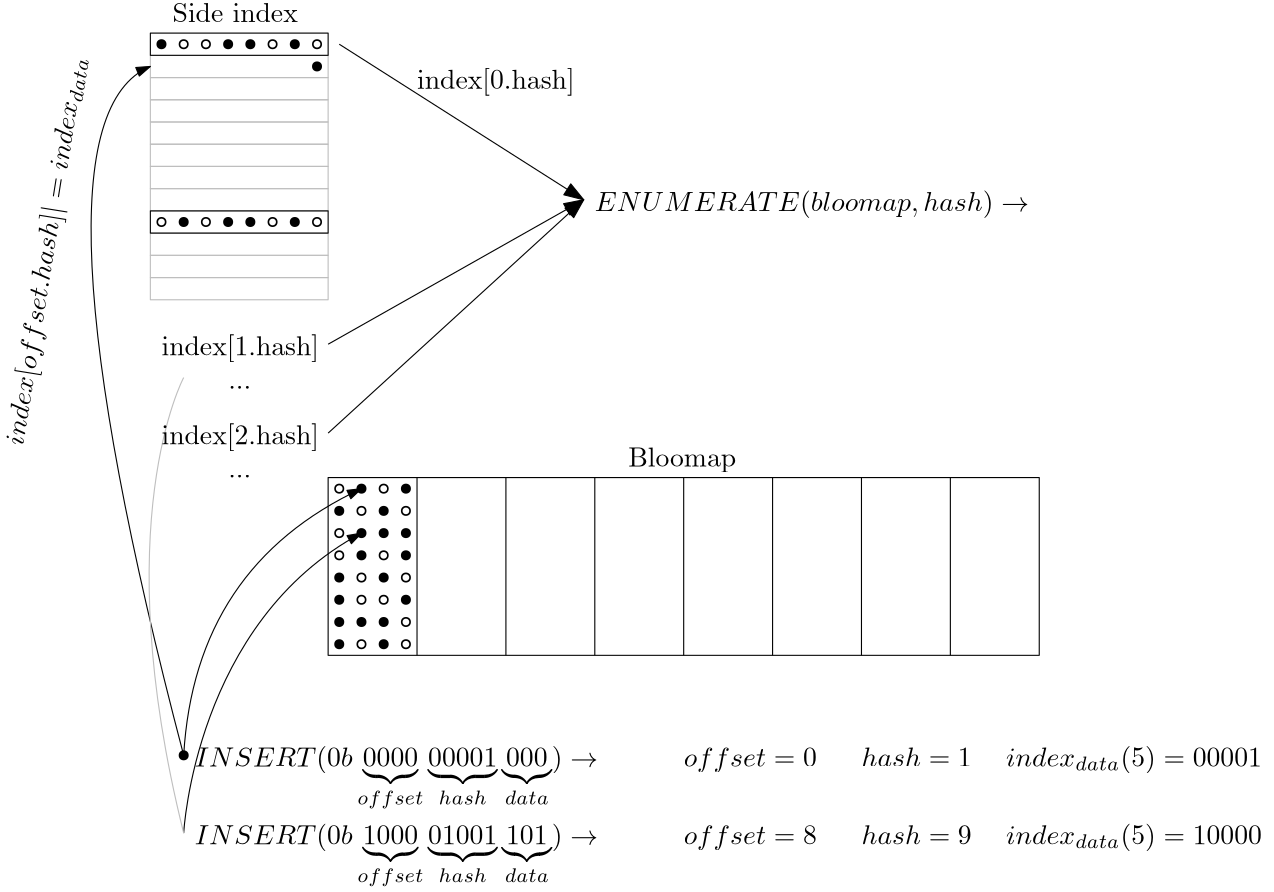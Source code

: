 <?xml version="1.0"?>
<!DOCTYPE ipe SYSTEM "ipe.dtd">
<ipe version="70107" creator="Ipe 7.2.4">
<info created="D:20161215145909" modified="D:20161215165910"/>
<ipestyle name="basic">
<symbol name="arrow/arc(spx)">
<path stroke="sym-stroke" fill="sym-stroke" pen="sym-pen">
0 0 m
-1 0.333 l
-1 -0.333 l
h
</path>
</symbol>
<symbol name="arrow/farc(spx)">
<path stroke="sym-stroke" fill="white" pen="sym-pen">
0 0 m
-1 0.333 l
-1 -0.333 l
h
</path>
</symbol>
<symbol name="arrow/ptarc(spx)">
<path stroke="sym-stroke" fill="sym-stroke" pen="sym-pen">
0 0 m
-1 0.333 l
-0.8 0 l
-1 -0.333 l
h
</path>
</symbol>
<symbol name="arrow/fptarc(spx)">
<path stroke="sym-stroke" fill="white" pen="sym-pen">
0 0 m
-1 0.333 l
-0.8 0 l
-1 -0.333 l
h
</path>
</symbol>
<symbol name="mark/circle(sx)" transformations="translations">
<path fill="sym-stroke">
0.6 0 0 0.6 0 0 e
0.4 0 0 0.4 0 0 e
</path>
</symbol>
<symbol name="mark/disk(sx)" transformations="translations">
<path fill="sym-stroke">
0.6 0 0 0.6 0 0 e
</path>
</symbol>
<symbol name="mark/fdisk(sfx)" transformations="translations">
<group>
<path fill="sym-fill">
0.5 0 0 0.5 0 0 e
</path>
<path fill="sym-stroke" fillrule="eofill">
0.6 0 0 0.6 0 0 e
0.4 0 0 0.4 0 0 e
</path>
</group>
</symbol>
<symbol name="mark/box(sx)" transformations="translations">
<path fill="sym-stroke" fillrule="eofill">
-0.6 -0.6 m
0.6 -0.6 l
0.6 0.6 l
-0.6 0.6 l
h
-0.4 -0.4 m
0.4 -0.4 l
0.4 0.4 l
-0.4 0.4 l
h
</path>
</symbol>
<symbol name="mark/square(sx)" transformations="translations">
<path fill="sym-stroke">
-0.6 -0.6 m
0.6 -0.6 l
0.6 0.6 l
-0.6 0.6 l
h
</path>
</symbol>
<symbol name="mark/fsquare(sfx)" transformations="translations">
<group>
<path fill="sym-fill">
-0.5 -0.5 m
0.5 -0.5 l
0.5 0.5 l
-0.5 0.5 l
h
</path>
<path fill="sym-stroke" fillrule="eofill">
-0.6 -0.6 m
0.6 -0.6 l
0.6 0.6 l
-0.6 0.6 l
h
-0.4 -0.4 m
0.4 -0.4 l
0.4 0.4 l
-0.4 0.4 l
h
</path>
</group>
</symbol>
<symbol name="mark/cross(sx)" transformations="translations">
<group>
<path fill="sym-stroke">
-0.43 -0.57 m
0.57 0.43 l
0.43 0.57 l
-0.57 -0.43 l
h
</path>
<path fill="sym-stroke">
-0.43 0.57 m
0.57 -0.43 l
0.43 -0.57 l
-0.57 0.43 l
h
</path>
</group>
</symbol>
<symbol name="arrow/fnormal(spx)">
<path stroke="sym-stroke" fill="white" pen="sym-pen">
0 0 m
-1 0.333 l
-1 -0.333 l
h
</path>
</symbol>
<symbol name="arrow/pointed(spx)">
<path stroke="sym-stroke" fill="sym-stroke" pen="sym-pen">
0 0 m
-1 0.333 l
-0.8 0 l
-1 -0.333 l
h
</path>
</symbol>
<symbol name="arrow/fpointed(spx)">
<path stroke="sym-stroke" fill="white" pen="sym-pen">
0 0 m
-1 0.333 l
-0.8 0 l
-1 -0.333 l
h
</path>
</symbol>
<symbol name="arrow/linear(spx)">
<path stroke="sym-stroke" pen="sym-pen">
-1 0.333 m
0 0 l
-1 -0.333 l
</path>
</symbol>
<symbol name="arrow/fdouble(spx)">
<path stroke="sym-stroke" fill="white" pen="sym-pen">
0 0 m
-1 0.333 l
-1 -0.333 l
h
-1 0 m
-2 0.333 l
-2 -0.333 l
h
</path>
</symbol>
<symbol name="arrow/double(spx)">
<path stroke="sym-stroke" fill="sym-stroke" pen="sym-pen">
0 0 m
-1 0.333 l
-1 -0.333 l
h
-1 0 m
-2 0.333 l
-2 -0.333 l
h
</path>
</symbol>
<pen name="heavier" value="0.8"/>
<pen name="fat" value="1.2"/>
<pen name="ultrafat" value="2"/>
<symbolsize name="large" value="5"/>
<symbolsize name="small" value="2"/>
<symbolsize name="tiny" value="1.1"/>
<arrowsize name="large" value="10"/>
<arrowsize name="small" value="5"/>
<arrowsize name="tiny" value="3"/>
<color name="red" value="1 0 0"/>
<color name="green" value="0 1 0"/>
<color name="blue" value="0 0 1"/>
<color name="yellow" value="1 1 0"/>
<color name="orange" value="1 0.647 0"/>
<color name="gold" value="1 0.843 0"/>
<color name="purple" value="0.627 0.125 0.941"/>
<color name="gray" value="0.745"/>
<color name="brown" value="0.647 0.165 0.165"/>
<color name="navy" value="0 0 0.502"/>
<color name="pink" value="1 0.753 0.796"/>
<color name="seagreen" value="0.18 0.545 0.341"/>
<color name="turquoise" value="0.251 0.878 0.816"/>
<color name="violet" value="0.933 0.51 0.933"/>
<color name="darkblue" value="0 0 0.545"/>
<color name="darkcyan" value="0 0.545 0.545"/>
<color name="darkgray" value="0.663"/>
<color name="darkgreen" value="0 0.392 0"/>
<color name="darkmagenta" value="0.545 0 0.545"/>
<color name="darkorange" value="1 0.549 0"/>
<color name="darkred" value="0.545 0 0"/>
<color name="lightblue" value="0.678 0.847 0.902"/>
<color name="lightcyan" value="0.878 1 1"/>
<color name="lightgray" value="0.827"/>
<color name="lightgreen" value="0.565 0.933 0.565"/>
<color name="lightyellow" value="1 1 0.878"/>
<dashstyle name="dashed" value="[4] 0"/>
<dashstyle name="dotted" value="[1 3] 0"/>
<dashstyle name="dash dotted" value="[4 2 1 2] 0"/>
<dashstyle name="dash dot dotted" value="[4 2 1 2 1 2] 0"/>
<textsize name="large" value="\large"/>
<textsize name="Large" value="\Large"/>
<textsize name="LARGE" value="\LARGE"/>
<textsize name="huge" value="\huge"/>
<textsize name="Huge" value="\Huge"/>
<textsize name="small" value="\small"/>
<textsize name="footnote" value="\footnotesize"/>
<textsize name="tiny" value="\tiny"/>
<textstyle name="center" begin="\begin{center}" end="\end{center}"/>
<textstyle name="itemize" begin="\begin{itemize}" end="\end{itemize}"/>
<textstyle name="item" begin="\begin{itemize}\item{}" end="\end{itemize}"/>
<gridsize name="4 pts" value="4"/>
<gridsize name="8 pts (~3 mm)" value="8"/>
<gridsize name="16 pts (~6 mm)" value="16"/>
<gridsize name="32 pts (~12 mm)" value="32"/>
<gridsize name="10 pts (~3.5 mm)" value="10"/>
<gridsize name="20 pts (~7 mm)" value="20"/>
<gridsize name="14 pts (~5 mm)" value="14"/>
<gridsize name="28 pts (~10 mm)" value="28"/>
<gridsize name="56 pts (~20 mm)" value="56"/>
<anglesize name="90 deg" value="90"/>
<anglesize name="60 deg" value="60"/>
<anglesize name="45 deg" value="45"/>
<anglesize name="30 deg" value="30"/>
<anglesize name="22.5 deg" value="22.5"/>
<opacity name="10%" value="0.1"/>
<opacity name="30%" value="0.3"/>
<opacity name="50%" value="0.5"/>
<opacity name="75%" value="0.75"/>
<tiling name="falling" angle="-60" step="4" width="1"/>
<tiling name="rising" angle="30" step="4" width="1"/>
</ipestyle>
<page>
<layer name="alpha"/>
<view layers="alpha" active="alpha"/>
<text layer="alpha" matrix="1 0 0 1 76 -28" transformations="translations" pos="224 672" stroke="black" type="label" width="38.882" height="6.926" depth="1.93" valign="baseline">Bloomap</text>
<path stroke="black">
192 640 m
192 576 l
448 576 l
448 640 l
h
</path>
<path stroke="black">
256 640 m
256 576 l
</path>
<path stroke="black">
320 640 m
320 576 l
</path>
<path stroke="black">
384 640 m
384 576 l
</path>
<path stroke="black">
224 640 m
224 576 l
</path>
<path stroke="black">
288 640 m
288 576 l
</path>
<path stroke="black">
352 640 m
352 576 l
</path>
<path stroke="black">
416 640 m
416 576 l
</path>
<path stroke="gray">
128 792 m
128 784 l
192 784 l
192 792 l
h
</path>
<path stroke="gray">
192 784 m
192 776 l
128 776 l
128 784 l
h
</path>
<path stroke="gray">
128 776 m
128 768 l
192 768 l
192 776 l
h
</path>
<path stroke="gray">
192 768 m
192 760 l
128 760 l
128 768 l
h
</path>
<path stroke="gray">
128 760 m
128 752 l
192 752 l
192 760 l
h
</path>
<path stroke="gray">
192 752 m
192 744 l
128 744 l
128 752 l
h
</path>
<path stroke="gray">
128 744 m
128 736 l
192 736 l
192 744 l
h
</path>
<path matrix="1 0 0 1 0 -64" stroke="gray">
128 792 m
128 784 l
192 784 l
192 792 l
h
</path>
<path matrix="1 0 0 1 0 -64" stroke="gray">
192 784 m
192 776 l
128 776 l
128 784 l
h
</path>
<path matrix="1 0 0 1 0 -64" stroke="gray">
128 776 m
128 768 l
192 768 l
192 776 l
h
</path>
<path stroke="black">
128 800 m
128 792 l
192 792 l
192 800 l
h
</path>
<path stroke="black">
128 736 m
128 728 l
192 728 l
192 736 l
h
</path>
<text matrix="1 0 0 1 8 -4" transformations="translations" pos="128 808" stroke="black" type="label" width="45.109" height="6.918" depth="0" valign="baseline">Side index</text>
<use name="mark/disk(sx)" pos="132 796" size="normal" stroke="black"/>
<use name="mark/disk(sx)" pos="156 796" size="normal" stroke="black"/>
<use name="mark/disk(sx)" pos="164 796" size="normal" stroke="black"/>
<use name="mark/disk(sx)" pos="180 796" size="normal" stroke="black"/>
<use name="mark/disk(sx)" pos="140 732" size="normal" stroke="black"/>
<use name="mark/disk(sx)" pos="156 732" size="normal" stroke="black"/>
<use name="mark/disk(sx)" pos="164 732" size="normal" stroke="black"/>
<use name="mark/disk(sx)" pos="180 732" size="normal" stroke="black"/>
<use name="mark/circle(sx)" pos="188 732" size="normal" stroke="black"/>
<use name="mark/circle(sx)" pos="140 796" size="normal" stroke="black"/>
<use name="mark/circle(sx)" pos="148 796" size="normal" stroke="black"/>
<use name="mark/circle(sx)" pos="172 796" size="normal" stroke="black"/>
<use name="mark/circle(sx)" pos="188 796" size="normal" stroke="black"/>
<use name="mark/circle(sx)" pos="132 732" size="normal" stroke="black"/>
<use name="mark/circle(sx)" pos="148 732" size="normal" stroke="black"/>
<use name="mark/circle(sx)" pos="172 732" size="normal" stroke="black"/>
<use matrix="1 0 0 1 64 -96" name="mark/disk(sx)" pos="140 732" size="normal" stroke="black"/>
<use matrix="1 0 0 1 64 -96" name="mark/disk(sx)" pos="156 732" size="normal" stroke="black"/>
<use matrix="1 0 0 1 64 -96" name="mark/circle(sx)" pos="132 732" size="normal" stroke="black"/>
<use matrix="1 0 0 1 64 -96" name="mark/circle(sx)" pos="148 732" size="normal" stroke="black"/>
<use matrix="1 0 0 1 32 -104" name="mark/disk(sx)" pos="164 732" size="normal" stroke="black"/>
<use matrix="1 0 0 1 32 -104" name="mark/disk(sx)" pos="180 732" size="normal" stroke="black"/>
<use matrix="1 0 0 1 32 -104" name="mark/circle(sx)" pos="188 732" size="normal" stroke="black"/>
<use matrix="1 0 0 1 32 -104" name="mark/circle(sx)" pos="172 732" size="normal" stroke="black"/>
<use matrix="1 0 0 1 64 -120" name="mark/disk(sx)" pos="140 732" size="normal" stroke="black"/>
<use matrix="1 0 0 1 64 -120" name="mark/disk(sx)" pos="156 732" size="normal" stroke="black"/>
<use matrix="1 0 0 1 64 -120" name="mark/circle(sx)" pos="132 732" size="normal" stroke="black"/>
<use matrix="1 0 0 1 64 -120" name="mark/circle(sx)" pos="148 732" size="normal" stroke="black"/>
<use matrix="1 0 0 1 32 -128" name="mark/disk(sx)" pos="164 732" size="normal" stroke="black"/>
<use matrix="1 0 0 1 32 -128" name="mark/disk(sx)" pos="180 732" size="normal" stroke="black"/>
<use matrix="1 0 0 1 32 -128" name="mark/circle(sx)" pos="188 732" size="normal" stroke="black"/>
<use matrix="1 0 0 1 32 -128" name="mark/circle(sx)" pos="172 732" size="normal" stroke="black"/>
<use name="mark/circle(sx)" pos="196 620" size="normal" stroke="black"/>
<use name="mark/disk(sx)" pos="204 620" size="normal" stroke="black"/>
<use name="mark/circle(sx)" pos="212 596" size="normal" stroke="black"/>
<use name="mark/circle(sx)" pos="220 588" size="normal" stroke="black"/>
<use name="mark/circle(sx)" pos="220 580" size="normal" stroke="black"/>
<use name="mark/circle(sx)" pos="204 596" size="normal" stroke="black"/>
<use name="mark/circle(sx)" pos="204 580" size="normal" stroke="black"/>
<use name="mark/disk(sx)" pos="196 588" size="normal" stroke="black"/>
<use name="mark/disk(sx)" pos="212 620" size="normal" stroke="black"/>
<use name="mark/disk(sx)" pos="220 620" size="normal" stroke="black"/>
<use name="mark/disk(sx)" pos="220 596" size="normal" stroke="black"/>
<use name="mark/disk(sx)" pos="212 588" size="normal" stroke="black"/>
<use name="mark/disk(sx)" pos="212 580" size="normal" stroke="black"/>
<use name="mark/disk(sx)" pos="204 588" size="normal" stroke="black"/>
<use name="mark/disk(sx)" pos="196 596" size="normal" stroke="black"/>
<use name="mark/disk(sx)" pos="196 580" size="normal" stroke="black"/>
<text matrix="1 0 0 1 -56 0" transformations="translations" pos="200 536" stroke="black" type="label" width="145.083" height="7.461" depth="16.04" valign="baseline">$INSERT(0b\underbrace{0000}_{offset}\underbrace{00001}_{hash}\underbrace{000}_{data}) \to$</text>
<text matrix="1 0 0 1 32 -4" transformations="translations" pos="288 540" stroke="black" type="label" width="47.9" height="6.926" depth="1.93" valign="baseline">$offset = 0$</text>
<text matrix="1 0 0 1 92 20" transformations="translations" pos="292 516" stroke="black" type="label" width="43.002" height="6.918" depth="0" valign="baseline">$hash=1$
</text>
<text matrix="1 0 0 1 144 28" transformations="translations" pos="292 508" stroke="black" type="label" width="95.469" height="7.473" depth="2.49" valign="baseline">$index_{data}(5) = 00001$
</text>
<text matrix="1 0 0 1 -56 -28" transformations="translations" pos="200 536" stroke="black" type="label" width="145.083" height="7.461" depth="16.04" valign="baseline">$INSERT(0b\underbrace{1000}_{offset}\underbrace{01001}_{hash}\underbrace{101}_{data}) \to$</text>
<text matrix="1 0 0 1 32 -32" transformations="translations" pos="288 540" stroke="black" type="label" width="47.9" height="6.926" depth="1.93" valign="baseline">$offset = 8$</text>
<text matrix="1 0 0 1 92 -8" transformations="translations" pos="292 516" stroke="black" type="label" width="43.002" height="6.918" depth="0" valign="baseline">$hash=9$
</text>
<text matrix="1 0 0 1 144 0" transformations="translations" pos="292 508" stroke="black" type="label" width="95.469" height="7.473" depth="2.49" valign="baseline">$index_{data}(5) = 10000$
</text>
<path stroke="black" rarrow="normal/small">
204 636 m
144 608
140 540 c
</path>
<path stroke="black" arrow="normal/small">
140 540 m
80 768
128 788 c
</path>
<use name="mark/disk(sx)" pos="140 540" size="normal" stroke="black"/>
<use name="mark/disk(sx)" pos="188 788" size="normal" stroke="black"/>
<path stroke="black" rarrow="normal/small">
204 620 m
144 588
140 512
140 512 c
</path>
<path stroke="gray">
140 512 m
112 624
140 676
140 676 c
</path>
<text matrix="0.157533 0.987514 -0.987514 0.157533 752.04 508.082" pos="36 684" stroke="black" type="label" width="141.563" height="7.473" depth="2.49" valign="baseline">$index[offset . hash] |= index_{data}$</text>
<text transformations="translations" pos="288 736" stroke="black" type="label" width="156.287" height="7.473" depth="2.49" valign="baseline">$ENUMERATE(bloomap,hash) \to $</text>
<path stroke="black" arrow="normal/normal">
196 796 m
284 740 l
</path>
<text matrix="1 0 0 1 -80 0" transformations="translations" pos="212 684" stroke="black" type="label" width="56.787" height="7.473" depth="2.49" valign="baseline">index[1.hash]</text>
<text matrix="1 0 0 1 12 96" transformations="translations" pos="212 684" stroke="black" type="label" width="56.787" height="7.473" depth="2.49" valign="baseline">index[0.hash]</text>
<text matrix="1 0 0 1 -80 -32" transformations="translations" pos="212 684" stroke="black" type="label" width="56.787" height="7.473" depth="2.49" valign="baseline">index[2.hash]</text>
<text matrix="1 0 0 1 -56 -44" transformations="translations" pos="212 684" stroke="black" type="label" width="8.302" height="1.052" depth="0" valign="baseline">...</text>
<path stroke="black" rarrow="normal/normal">
284 740 m
192 656 l
192 656 l
</path>
<path stroke="black" rarrow="normal/normal">
284 740 m
192 688 l
</path>
<text matrix="1 0 0 1 -56 -12" transformations="translations" pos="212 684" stroke="black" type="label" width="8.302" height="1.052" depth="0" valign="baseline">...</text>
</page>
</ipe>
